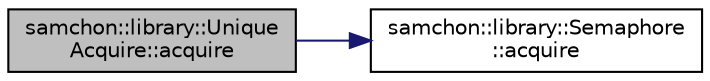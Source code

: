 digraph "samchon::library::UniqueAcquire::acquire"
{
  edge [fontname="Helvetica",fontsize="10",labelfontname="Helvetica",labelfontsize="10"];
  node [fontname="Helvetica",fontsize="10",shape=record];
  rankdir="LR";
  Node1 [label="samchon::library::Unique\lAcquire::acquire",height=0.2,width=0.4,color="black", fillcolor="grey75", style="filled", fontcolor="black"];
  Node1 -> Node2 [color="midnightblue",fontsize="10",style="solid",fontname="Helvetica"];
  Node2 [label="samchon::library::Semaphore\l::acquire",height=0.2,width=0.4,color="black", fillcolor="white", style="filled",URL="$d9/d88/classsamchon_1_1library_1_1Semaphore.html#acce26e3de2fa933e111a45ea48a90b1f",tooltip="Acquire admission. "];
}
